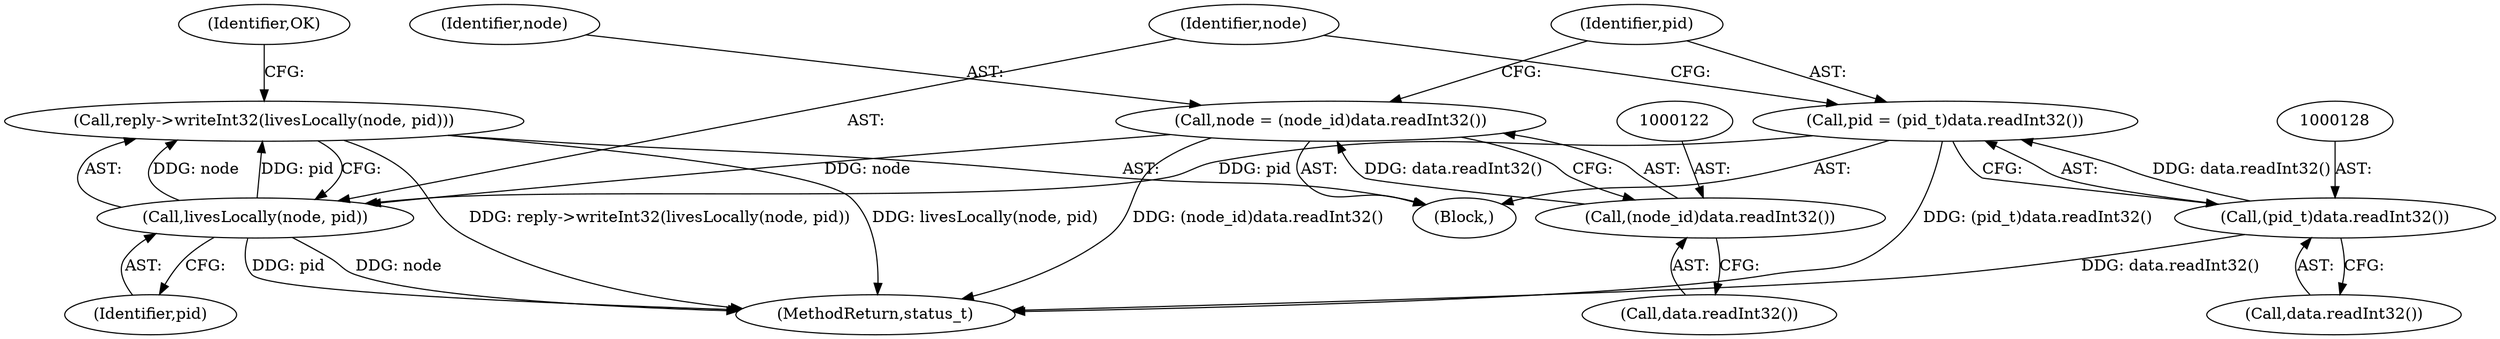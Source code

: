 digraph "0_Android_db829699d3293f254a7387894303451a91278986@API" {
"1000130" [label="(Call,reply->writeInt32(livesLocally(node, pid)))"];
"1000131" [label="(Call,livesLocally(node, pid))"];
"1000119" [label="(Call,node = (node_id)data.readInt32())"];
"1000121" [label="(Call,(node_id)data.readInt32())"];
"1000125" [label="(Call,pid = (pid_t)data.readInt32())"];
"1000127" [label="(Call,(pid_t)data.readInt32())"];
"1001364" [label="(MethodReturn,status_t)"];
"1000120" [label="(Identifier,node)"];
"1000131" [label="(Call,livesLocally(node, pid))"];
"1000130" [label="(Call,reply->writeInt32(livesLocally(node, pid)))"];
"1000129" [label="(Call,data.readInt32())"];
"1000127" [label="(Call,(pid_t)data.readInt32())"];
"1000119" [label="(Call,node = (node_id)data.readInt32())"];
"1000125" [label="(Call,pid = (pid_t)data.readInt32())"];
"1000133" [label="(Identifier,pid)"];
"1000113" [label="(Block,)"];
"1000126" [label="(Identifier,pid)"];
"1000132" [label="(Identifier,node)"];
"1000135" [label="(Identifier,OK)"];
"1000123" [label="(Call,data.readInt32())"];
"1000121" [label="(Call,(node_id)data.readInt32())"];
"1000130" -> "1000113"  [label="AST: "];
"1000130" -> "1000131"  [label="CFG: "];
"1000131" -> "1000130"  [label="AST: "];
"1000135" -> "1000130"  [label="CFG: "];
"1000130" -> "1001364"  [label="DDG: reply->writeInt32(livesLocally(node, pid))"];
"1000130" -> "1001364"  [label="DDG: livesLocally(node, pid)"];
"1000131" -> "1000130"  [label="DDG: node"];
"1000131" -> "1000130"  [label="DDG: pid"];
"1000131" -> "1000133"  [label="CFG: "];
"1000132" -> "1000131"  [label="AST: "];
"1000133" -> "1000131"  [label="AST: "];
"1000131" -> "1001364"  [label="DDG: node"];
"1000131" -> "1001364"  [label="DDG: pid"];
"1000119" -> "1000131"  [label="DDG: node"];
"1000125" -> "1000131"  [label="DDG: pid"];
"1000119" -> "1000113"  [label="AST: "];
"1000119" -> "1000121"  [label="CFG: "];
"1000120" -> "1000119"  [label="AST: "];
"1000121" -> "1000119"  [label="AST: "];
"1000126" -> "1000119"  [label="CFG: "];
"1000119" -> "1001364"  [label="DDG: (node_id)data.readInt32()"];
"1000121" -> "1000119"  [label="DDG: data.readInt32()"];
"1000121" -> "1000123"  [label="CFG: "];
"1000122" -> "1000121"  [label="AST: "];
"1000123" -> "1000121"  [label="AST: "];
"1000125" -> "1000113"  [label="AST: "];
"1000125" -> "1000127"  [label="CFG: "];
"1000126" -> "1000125"  [label="AST: "];
"1000127" -> "1000125"  [label="AST: "];
"1000132" -> "1000125"  [label="CFG: "];
"1000125" -> "1001364"  [label="DDG: (pid_t)data.readInt32()"];
"1000127" -> "1000125"  [label="DDG: data.readInt32()"];
"1000127" -> "1000129"  [label="CFG: "];
"1000128" -> "1000127"  [label="AST: "];
"1000129" -> "1000127"  [label="AST: "];
"1000127" -> "1001364"  [label="DDG: data.readInt32()"];
}
